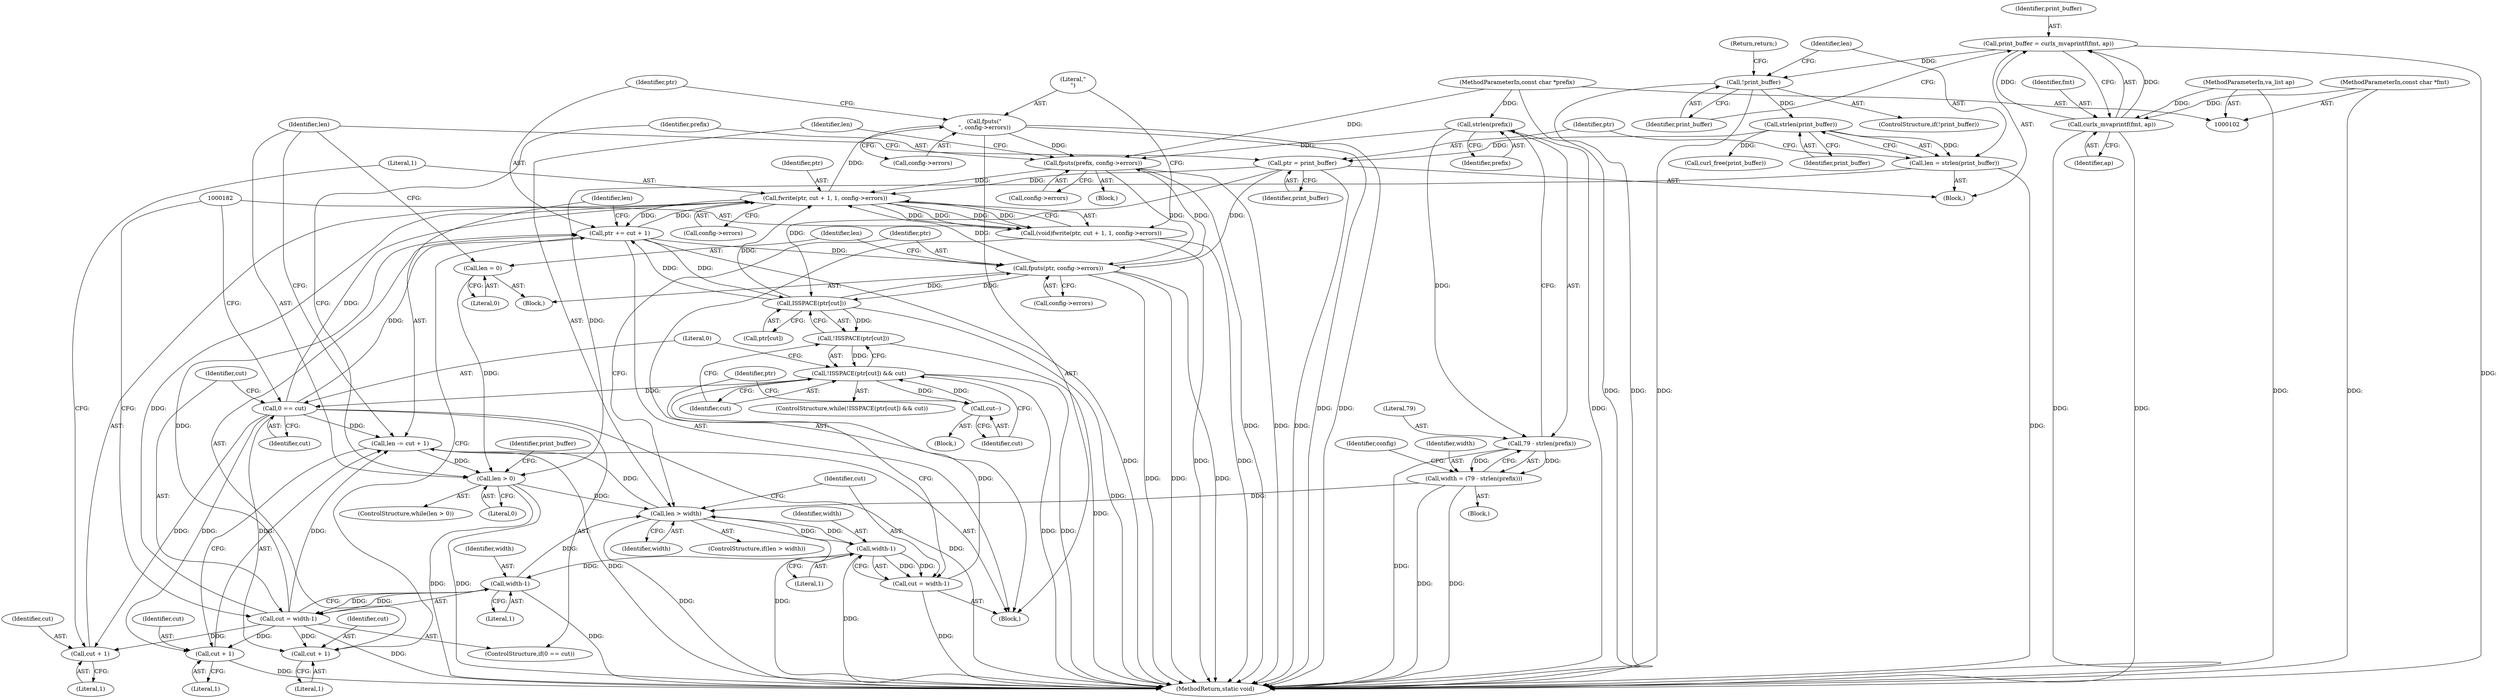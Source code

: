 digraph "0_curl_d530e92f59ae9bb2d47066c3c460b25d2ffeb211@API" {
"1000192" [label="(Call,fputs(\"\n\", config->errors))"];
"1000183" [label="(Call,fwrite(ptr, cut + 1, 1, config->errors))"];
"1000209" [label="(Call,fputs(ptr, config->errors))"];
"1000137" [label="(Call,ptr = print_buffer)"];
"1000135" [label="(Call,strlen(print_buffer))"];
"1000130" [label="(Call,!print_buffer)"];
"1000124" [label="(Call,print_buffer = curlx_mvaprintf(fmt, ap))"];
"1000126" [label="(Call,curlx_mvaprintf(fmt, ap))"];
"1000105" [label="(MethodParameterIn,const char *fmt)"];
"1000106" [label="(MethodParameterIn,va_list ap)"];
"1000197" [label="(Call,ptr += cut + 1)"];
"1000176" [label="(Call,cut = width-1)"];
"1000178" [label="(Call,width-1)"];
"1000158" [label="(Call,width-1)"];
"1000151" [label="(Call,len > width)"];
"1000141" [label="(Call,len > 0)"];
"1000133" [label="(Call,len = strlen(print_buffer))"];
"1000202" [label="(Call,len -= cut + 1)"];
"1000173" [label="(Call,0 == cut)"];
"1000162" [label="(Call,!ISSPACE(ptr[cut]) && cut)"];
"1000163" [label="(Call,!ISSPACE(ptr[cut]))"];
"1000164" [label="(Call,ISSPACE(ptr[cut]))"];
"1000156" [label="(Call,cut = width-1)"];
"1000170" [label="(Call,cut--)"];
"1000214" [label="(Call,len = 0)"];
"1000109" [label="(Call,width = (79 - strlen(prefix)))"];
"1000111" [label="(Call,79 - strlen(prefix))"];
"1000113" [label="(Call,strlen(prefix))"];
"1000104" [label="(MethodParameterIn,const char *prefix)"];
"1000145" [label="(Call,fputs(prefix, config->errors))"];
"1000192" [label="(Call,fputs(\"\n\", config->errors))"];
"1000181" [label="(Call,(void)fwrite(ptr, cut + 1, 1, config->errors))"];
"1000185" [label="(Call,cut + 1)"];
"1000199" [label="(Call,cut + 1)"];
"1000204" [label="(Call,cut + 1)"];
"1000175" [label="(Identifier,cut)"];
"1000180" [label="(Literal,1)"];
"1000142" [label="(Identifier,len)"];
"1000105" [label="(MethodParameterIn,const char *fmt)"];
"1000140" [label="(ControlStructure,while(len > 0))"];
"1000153" [label="(Identifier,width)"];
"1000177" [label="(Identifier,cut)"];
"1000150" [label="(ControlStructure,if(len > width))"];
"1000192" [label="(Call,fputs(\"\n\", config->errors))"];
"1000216" [label="(Literal,0)"];
"1000111" [label="(Call,79 - strlen(prefix))"];
"1000169" [label="(Block,)"];
"1000106" [label="(MethodParameterIn,va_list ap)"];
"1000112" [label="(Literal,79)"];
"1000198" [label="(Identifier,ptr)"];
"1000145" [label="(Call,fputs(prefix, config->errors))"];
"1000104" [label="(MethodParameterIn,const char *prefix)"];
"1000193" [label="(Literal,\"\n\")"];
"1000189" [label="(Call,config->errors)"];
"1000217" [label="(Call,curl_free(print_buffer))"];
"1000114" [label="(Identifier,prefix)"];
"1000166" [label="(Identifier,ptr)"];
"1000181" [label="(Call,(void)fwrite(ptr, cut + 1, 1, config->errors))"];
"1000194" [label="(Call,config->errors)"];
"1000210" [label="(Identifier,ptr)"];
"1000141" [label="(Call,len > 0)"];
"1000162" [label="(Call,!ISSPACE(ptr[cut]) && cut)"];
"1000183" [label="(Call,fwrite(ptr, cut + 1, 1, config->errors))"];
"1000156" [label="(Call,cut = width-1)"];
"1000163" [label="(Call,!ISSPACE(ptr[cut]))"];
"1000118" [label="(Identifier,config)"];
"1000203" [label="(Identifier,len)"];
"1000135" [label="(Call,strlen(print_buffer))"];
"1000176" [label="(Call,cut = width-1)"];
"1000129" [label="(ControlStructure,if(!print_buffer))"];
"1000219" [label="(MethodReturn,static void)"];
"1000147" [label="(Call,config->errors)"];
"1000209" [label="(Call,fputs(ptr, config->errors))"];
"1000185" [label="(Call,cut + 1)"];
"1000134" [label="(Identifier,len)"];
"1000128" [label="(Identifier,ap)"];
"1000152" [label="(Identifier,len)"];
"1000126" [label="(Call,curlx_mvaprintf(fmt, ap))"];
"1000199" [label="(Call,cut + 1)"];
"1000132" [label="(Return,return;)"];
"1000158" [label="(Call,width-1)"];
"1000214" [label="(Call,len = 0)"];
"1000137" [label="(Call,ptr = print_buffer)"];
"1000204" [label="(Call,cut + 1)"];
"1000171" [label="(Identifier,cut)"];
"1000188" [label="(Literal,1)"];
"1000143" [label="(Literal,0)"];
"1000154" [label="(Block,)"];
"1000138" [label="(Identifier,ptr)"];
"1000110" [label="(Identifier,width)"];
"1000173" [label="(Call,0 == cut)"];
"1000170" [label="(Call,cut--)"];
"1000151" [label="(Call,len > width)"];
"1000113" [label="(Call,strlen(prefix))"];
"1000206" [label="(Literal,1)"];
"1000164" [label="(Call,ISSPACE(ptr[cut]))"];
"1000165" [label="(Call,ptr[cut])"];
"1000107" [label="(Block,)"];
"1000202" [label="(Call,len -= cut + 1)"];
"1000197" [label="(Call,ptr += cut + 1)"];
"1000211" [label="(Call,config->errors)"];
"1000187" [label="(Literal,1)"];
"1000127" [label="(Identifier,fmt)"];
"1000146" [label="(Identifier,prefix)"];
"1000109" [label="(Call,width = (79 - strlen(prefix)))"];
"1000124" [label="(Call,print_buffer = curlx_mvaprintf(fmt, ap))"];
"1000144" [label="(Block,)"];
"1000157" [label="(Identifier,cut)"];
"1000200" [label="(Identifier,cut)"];
"1000168" [label="(Identifier,cut)"];
"1000186" [label="(Identifier,cut)"];
"1000136" [label="(Identifier,print_buffer)"];
"1000161" [label="(ControlStructure,while(!ISSPACE(ptr[cut]) && cut))"];
"1000160" [label="(Literal,1)"];
"1000174" [label="(Literal,0)"];
"1000131" [label="(Identifier,print_buffer)"];
"1000133" [label="(Call,len = strlen(print_buffer))"];
"1000184" [label="(Identifier,ptr)"];
"1000178" [label="(Call,width-1)"];
"1000125" [label="(Identifier,print_buffer)"];
"1000201" [label="(Literal,1)"];
"1000139" [label="(Identifier,print_buffer)"];
"1000120" [label="(Block,)"];
"1000130" [label="(Call,!print_buffer)"];
"1000159" [label="(Identifier,width)"];
"1000208" [label="(Block,)"];
"1000218" [label="(Identifier,print_buffer)"];
"1000179" [label="(Identifier,width)"];
"1000205" [label="(Identifier,cut)"];
"1000172" [label="(ControlStructure,if(0 == cut))"];
"1000215" [label="(Identifier,len)"];
"1000192" -> "1000154"  [label="AST: "];
"1000192" -> "1000194"  [label="CFG: "];
"1000193" -> "1000192"  [label="AST: "];
"1000194" -> "1000192"  [label="AST: "];
"1000198" -> "1000192"  [label="CFG: "];
"1000192" -> "1000219"  [label="DDG: "];
"1000192" -> "1000219"  [label="DDG: "];
"1000192" -> "1000145"  [label="DDG: "];
"1000183" -> "1000192"  [label="DDG: "];
"1000183" -> "1000181"  [label="AST: "];
"1000183" -> "1000189"  [label="CFG: "];
"1000184" -> "1000183"  [label="AST: "];
"1000185" -> "1000183"  [label="AST: "];
"1000188" -> "1000183"  [label="AST: "];
"1000189" -> "1000183"  [label="AST: "];
"1000181" -> "1000183"  [label="CFG: "];
"1000183" -> "1000181"  [label="DDG: "];
"1000183" -> "1000181"  [label="DDG: "];
"1000183" -> "1000181"  [label="DDG: "];
"1000183" -> "1000181"  [label="DDG: "];
"1000209" -> "1000183"  [label="DDG: "];
"1000137" -> "1000183"  [label="DDG: "];
"1000197" -> "1000183"  [label="DDG: "];
"1000164" -> "1000183"  [label="DDG: "];
"1000176" -> "1000183"  [label="DDG: "];
"1000173" -> "1000183"  [label="DDG: "];
"1000145" -> "1000183"  [label="DDG: "];
"1000183" -> "1000197"  [label="DDG: "];
"1000209" -> "1000208"  [label="AST: "];
"1000209" -> "1000211"  [label="CFG: "];
"1000210" -> "1000209"  [label="AST: "];
"1000211" -> "1000209"  [label="AST: "];
"1000215" -> "1000209"  [label="CFG: "];
"1000209" -> "1000219"  [label="DDG: "];
"1000209" -> "1000219"  [label="DDG: "];
"1000209" -> "1000219"  [label="DDG: "];
"1000209" -> "1000145"  [label="DDG: "];
"1000209" -> "1000164"  [label="DDG: "];
"1000137" -> "1000209"  [label="DDG: "];
"1000197" -> "1000209"  [label="DDG: "];
"1000164" -> "1000209"  [label="DDG: "];
"1000145" -> "1000209"  [label="DDG: "];
"1000137" -> "1000120"  [label="AST: "];
"1000137" -> "1000139"  [label="CFG: "];
"1000138" -> "1000137"  [label="AST: "];
"1000139" -> "1000137"  [label="AST: "];
"1000142" -> "1000137"  [label="CFG: "];
"1000137" -> "1000219"  [label="DDG: "];
"1000135" -> "1000137"  [label="DDG: "];
"1000137" -> "1000164"  [label="DDG: "];
"1000135" -> "1000133"  [label="AST: "];
"1000135" -> "1000136"  [label="CFG: "];
"1000136" -> "1000135"  [label="AST: "];
"1000133" -> "1000135"  [label="CFG: "];
"1000135" -> "1000133"  [label="DDG: "];
"1000130" -> "1000135"  [label="DDG: "];
"1000135" -> "1000217"  [label="DDG: "];
"1000130" -> "1000129"  [label="AST: "];
"1000130" -> "1000131"  [label="CFG: "];
"1000131" -> "1000130"  [label="AST: "];
"1000132" -> "1000130"  [label="CFG: "];
"1000134" -> "1000130"  [label="CFG: "];
"1000130" -> "1000219"  [label="DDG: "];
"1000130" -> "1000219"  [label="DDG: "];
"1000124" -> "1000130"  [label="DDG: "];
"1000124" -> "1000120"  [label="AST: "];
"1000124" -> "1000126"  [label="CFG: "];
"1000125" -> "1000124"  [label="AST: "];
"1000126" -> "1000124"  [label="AST: "];
"1000131" -> "1000124"  [label="CFG: "];
"1000124" -> "1000219"  [label="DDG: "];
"1000126" -> "1000124"  [label="DDG: "];
"1000126" -> "1000124"  [label="DDG: "];
"1000126" -> "1000128"  [label="CFG: "];
"1000127" -> "1000126"  [label="AST: "];
"1000128" -> "1000126"  [label="AST: "];
"1000126" -> "1000219"  [label="DDG: "];
"1000126" -> "1000219"  [label="DDG: "];
"1000105" -> "1000126"  [label="DDG: "];
"1000106" -> "1000126"  [label="DDG: "];
"1000105" -> "1000102"  [label="AST: "];
"1000105" -> "1000219"  [label="DDG: "];
"1000106" -> "1000102"  [label="AST: "];
"1000106" -> "1000219"  [label="DDG: "];
"1000197" -> "1000154"  [label="AST: "];
"1000197" -> "1000199"  [label="CFG: "];
"1000198" -> "1000197"  [label="AST: "];
"1000199" -> "1000197"  [label="AST: "];
"1000203" -> "1000197"  [label="CFG: "];
"1000197" -> "1000219"  [label="DDG: "];
"1000197" -> "1000164"  [label="DDG: "];
"1000176" -> "1000197"  [label="DDG: "];
"1000173" -> "1000197"  [label="DDG: "];
"1000164" -> "1000197"  [label="DDG: "];
"1000176" -> "1000172"  [label="AST: "];
"1000176" -> "1000178"  [label="CFG: "];
"1000177" -> "1000176"  [label="AST: "];
"1000178" -> "1000176"  [label="AST: "];
"1000182" -> "1000176"  [label="CFG: "];
"1000176" -> "1000219"  [label="DDG: "];
"1000178" -> "1000176"  [label="DDG: "];
"1000178" -> "1000176"  [label="DDG: "];
"1000176" -> "1000185"  [label="DDG: "];
"1000176" -> "1000199"  [label="DDG: "];
"1000176" -> "1000202"  [label="DDG: "];
"1000176" -> "1000204"  [label="DDG: "];
"1000178" -> "1000180"  [label="CFG: "];
"1000179" -> "1000178"  [label="AST: "];
"1000180" -> "1000178"  [label="AST: "];
"1000178" -> "1000219"  [label="DDG: "];
"1000178" -> "1000151"  [label="DDG: "];
"1000158" -> "1000178"  [label="DDG: "];
"1000158" -> "1000156"  [label="AST: "];
"1000158" -> "1000160"  [label="CFG: "];
"1000159" -> "1000158"  [label="AST: "];
"1000160" -> "1000158"  [label="AST: "];
"1000156" -> "1000158"  [label="CFG: "];
"1000158" -> "1000219"  [label="DDG: "];
"1000158" -> "1000151"  [label="DDG: "];
"1000158" -> "1000156"  [label="DDG: "];
"1000158" -> "1000156"  [label="DDG: "];
"1000151" -> "1000158"  [label="DDG: "];
"1000151" -> "1000150"  [label="AST: "];
"1000151" -> "1000153"  [label="CFG: "];
"1000152" -> "1000151"  [label="AST: "];
"1000153" -> "1000151"  [label="AST: "];
"1000157" -> "1000151"  [label="CFG: "];
"1000210" -> "1000151"  [label="CFG: "];
"1000151" -> "1000219"  [label="DDG: "];
"1000151" -> "1000219"  [label="DDG: "];
"1000141" -> "1000151"  [label="DDG: "];
"1000109" -> "1000151"  [label="DDG: "];
"1000151" -> "1000202"  [label="DDG: "];
"1000141" -> "1000140"  [label="AST: "];
"1000141" -> "1000143"  [label="CFG: "];
"1000142" -> "1000141"  [label="AST: "];
"1000143" -> "1000141"  [label="AST: "];
"1000146" -> "1000141"  [label="CFG: "];
"1000218" -> "1000141"  [label="CFG: "];
"1000141" -> "1000219"  [label="DDG: "];
"1000141" -> "1000219"  [label="DDG: "];
"1000133" -> "1000141"  [label="DDG: "];
"1000202" -> "1000141"  [label="DDG: "];
"1000214" -> "1000141"  [label="DDG: "];
"1000133" -> "1000120"  [label="AST: "];
"1000134" -> "1000133"  [label="AST: "];
"1000138" -> "1000133"  [label="CFG: "];
"1000133" -> "1000219"  [label="DDG: "];
"1000202" -> "1000154"  [label="AST: "];
"1000202" -> "1000204"  [label="CFG: "];
"1000203" -> "1000202"  [label="AST: "];
"1000204" -> "1000202"  [label="AST: "];
"1000142" -> "1000202"  [label="CFG: "];
"1000202" -> "1000219"  [label="DDG: "];
"1000173" -> "1000202"  [label="DDG: "];
"1000173" -> "1000172"  [label="AST: "];
"1000173" -> "1000175"  [label="CFG: "];
"1000174" -> "1000173"  [label="AST: "];
"1000175" -> "1000173"  [label="AST: "];
"1000177" -> "1000173"  [label="CFG: "];
"1000182" -> "1000173"  [label="CFG: "];
"1000173" -> "1000219"  [label="DDG: "];
"1000162" -> "1000173"  [label="DDG: "];
"1000173" -> "1000185"  [label="DDG: "];
"1000173" -> "1000199"  [label="DDG: "];
"1000173" -> "1000204"  [label="DDG: "];
"1000162" -> "1000161"  [label="AST: "];
"1000162" -> "1000163"  [label="CFG: "];
"1000162" -> "1000168"  [label="CFG: "];
"1000163" -> "1000162"  [label="AST: "];
"1000168" -> "1000162"  [label="AST: "];
"1000171" -> "1000162"  [label="CFG: "];
"1000174" -> "1000162"  [label="CFG: "];
"1000162" -> "1000219"  [label="DDG: "];
"1000162" -> "1000219"  [label="DDG: "];
"1000163" -> "1000162"  [label="DDG: "];
"1000156" -> "1000162"  [label="DDG: "];
"1000170" -> "1000162"  [label="DDG: "];
"1000162" -> "1000170"  [label="DDG: "];
"1000163" -> "1000164"  [label="CFG: "];
"1000164" -> "1000163"  [label="AST: "];
"1000168" -> "1000163"  [label="CFG: "];
"1000163" -> "1000219"  [label="DDG: "];
"1000164" -> "1000163"  [label="DDG: "];
"1000164" -> "1000165"  [label="CFG: "];
"1000165" -> "1000164"  [label="AST: "];
"1000164" -> "1000219"  [label="DDG: "];
"1000156" -> "1000154"  [label="AST: "];
"1000157" -> "1000156"  [label="AST: "];
"1000166" -> "1000156"  [label="CFG: "];
"1000156" -> "1000219"  [label="DDG: "];
"1000170" -> "1000169"  [label="AST: "];
"1000170" -> "1000171"  [label="CFG: "];
"1000171" -> "1000170"  [label="AST: "];
"1000166" -> "1000170"  [label="CFG: "];
"1000214" -> "1000208"  [label="AST: "];
"1000214" -> "1000216"  [label="CFG: "];
"1000215" -> "1000214"  [label="AST: "];
"1000216" -> "1000214"  [label="AST: "];
"1000142" -> "1000214"  [label="CFG: "];
"1000109" -> "1000107"  [label="AST: "];
"1000109" -> "1000111"  [label="CFG: "];
"1000110" -> "1000109"  [label="AST: "];
"1000111" -> "1000109"  [label="AST: "];
"1000118" -> "1000109"  [label="CFG: "];
"1000109" -> "1000219"  [label="DDG: "];
"1000109" -> "1000219"  [label="DDG: "];
"1000111" -> "1000109"  [label="DDG: "];
"1000111" -> "1000109"  [label="DDG: "];
"1000111" -> "1000113"  [label="CFG: "];
"1000112" -> "1000111"  [label="AST: "];
"1000113" -> "1000111"  [label="AST: "];
"1000111" -> "1000219"  [label="DDG: "];
"1000113" -> "1000111"  [label="DDG: "];
"1000113" -> "1000114"  [label="CFG: "];
"1000114" -> "1000113"  [label="AST: "];
"1000113" -> "1000219"  [label="DDG: "];
"1000104" -> "1000113"  [label="DDG: "];
"1000113" -> "1000145"  [label="DDG: "];
"1000104" -> "1000102"  [label="AST: "];
"1000104" -> "1000219"  [label="DDG: "];
"1000104" -> "1000145"  [label="DDG: "];
"1000145" -> "1000144"  [label="AST: "];
"1000145" -> "1000147"  [label="CFG: "];
"1000146" -> "1000145"  [label="AST: "];
"1000147" -> "1000145"  [label="AST: "];
"1000152" -> "1000145"  [label="CFG: "];
"1000145" -> "1000219"  [label="DDG: "];
"1000145" -> "1000219"  [label="DDG: "];
"1000181" -> "1000154"  [label="AST: "];
"1000182" -> "1000181"  [label="AST: "];
"1000193" -> "1000181"  [label="CFG: "];
"1000181" -> "1000219"  [label="DDG: "];
"1000181" -> "1000219"  [label="DDG: "];
"1000185" -> "1000187"  [label="CFG: "];
"1000186" -> "1000185"  [label="AST: "];
"1000187" -> "1000185"  [label="AST: "];
"1000188" -> "1000185"  [label="CFG: "];
"1000199" -> "1000201"  [label="CFG: "];
"1000200" -> "1000199"  [label="AST: "];
"1000201" -> "1000199"  [label="AST: "];
"1000204" -> "1000206"  [label="CFG: "];
"1000205" -> "1000204"  [label="AST: "];
"1000206" -> "1000204"  [label="AST: "];
"1000204" -> "1000219"  [label="DDG: "];
}
